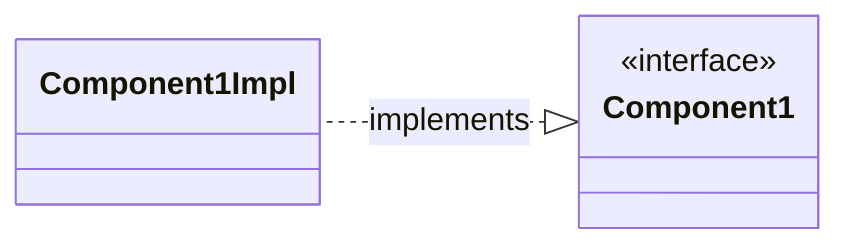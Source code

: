 classDiagram
    direction RL
    Component1 <|.. Component1Impl : implements
    <<interface>> Component1